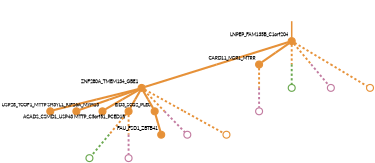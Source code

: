 strict digraph  {
graph[splines=false]; nodesep=0.7; rankdir=TB; ranksep=0.6; forcelabels=true; dpi=600; size=2.5;
0 [color="#e69138ff", fillcolor="#e69138ff", fixedsize=true, fontname=Lato, fontsize="12pt", height="0.25", label="", penwidth=3, shape=circle, style=filled, xlabel=LNPEP_FAM135B_C1orf204];
1 [color="#e69138ff", fillcolor="#e69138ff", fixedsize=true, fontname=Lato, fontsize="12pt", height="0.25", label="", penwidth=3, shape=circle, style=filled, xlabel=ZNF280A_TMEM134_GBE1];
3 [color="#e69138ff", fillcolor="#e69138ff", fixedsize=true, fontname=Lato, fontsize="12pt", height="0.25", label="", penwidth=3, shape=circle, style=filled, xlabel=CARD11_MSR1_MTRR];
9 [color="#6aa84fff", fillcolor="#6aa84fff", fixedsize=true, fontname=Lato, fontsize="12pt", height="0.25", label="", penwidth=3, shape=circle, style=solid, xlabel=""];
11 [color="#c27ba0ff", fillcolor="#c27ba0ff", fixedsize=true, fontname=Lato, fontsize="12pt", height="0.25", label="", penwidth=3, shape=circle, style=solid, xlabel=""];
15 [color="#e69138ff", fillcolor="#e69138ff", fixedsize=true, fontname=Lato, fontsize="12pt", height="0.25", label="", penwidth=3, shape=circle, style=solid, xlabel=""];
2 [color="#e69138ff", fillcolor="#e69138ff", fixedsize=true, fontname=Lato, fontsize="12pt", height="0.25", label="", penwidth=3, shape=circle, style=filled, xlabel=USP28_TCOF1_MTTP];
4 [color="#e69138ff", fillcolor="#e69138ff", fixedsize=true, fontname=Lato, fontsize="12pt", height="0.25", label="", penwidth=3, shape=circle, style=filled, xlabel=ACADS_CSMD1_USP43];
5 [color="#e69138ff", fillcolor="#e69138ff", fixedsize=true, fontname=Lato, fontsize="12pt", height="0.25", label="", penwidth=3, shape=circle, style=filled, xlabel=SH3YL1_KIF26A_MYH13];
6 [color="#e69138ff", fillcolor="#e69138ff", fixedsize=true, fontname=Lato, fontsize="12pt", height="0.25", label="", penwidth=3, shape=circle, style=filled, xlabel=MTTP_C5orf51_PCED1B];
7 [color="#e69138ff", fillcolor="#e69138ff", fixedsize=true, fontname=Lato, fontsize="12pt", height="0.25", label="", penwidth=3, shape=circle, style=filled, xlabel=EID3_SCG2_PLEC];
12 [color="#c27ba0ff", fillcolor="#c27ba0ff", fixedsize=true, fontname=Lato, fontsize="12pt", height="0.25", label="", penwidth=3, shape=circle, style=solid, xlabel=""];
16 [color="#e69138ff", fillcolor="#e69138ff", fixedsize=true, fontname=Lato, fontsize="12pt", height="0.25", label="", penwidth=3, shape=circle, style=solid, xlabel=""];
13 [color="#c27ba0ff", fillcolor="#c27ba0ff", fixedsize=true, fontname=Lato, fontsize="12pt", height="0.25", label="", penwidth=3, shape=circle, style=solid, xlabel=""];
10 [color="#6aa84fff", fillcolor="#6aa84fff", fixedsize=true, fontname=Lato, fontsize="12pt", height="0.25", label="", penwidth=3, shape=circle, style=solid, xlabel=""];
14 [color="#c27ba0ff", fillcolor="#c27ba0ff", fixedsize=true, fontname=Lato, fontsize="12pt", height="0.25", label="", penwidth=3, shape=circle, style=solid, xlabel=""];
8 [color="#e69138ff", fillcolor="#e69138ff", fixedsize=true, fontname=Lato, fontsize="12pt", height="0.25", label="", penwidth=3, shape=circle, style=filled, xlabel=FAU_FSD1_ZBTB41];
normal [label="", penwidth=3, style=invis, xlabel=LNPEP_FAM135B_C1orf204];
0 -> 1  [arrowsize=0, color="#e69138ff;0.5:#e69138ff", minlen="2.0", penwidth="5.5", style=solid];
0 -> 3  [arrowsize=0, color="#e69138ff;0.5:#e69138ff", minlen="1.600000023841858", penwidth="5.5", style=solid];
0 -> 9  [arrowsize=0, color="#e69138ff;0.5:#6aa84fff", minlen="2.0", penwidth=5, style=dashed];
0 -> 11  [arrowsize=0, color="#e69138ff;0.5:#c27ba0ff", minlen="2.0", penwidth=5, style=dashed];
0 -> 15  [arrowsize=0, color="#e69138ff;0.5:#e69138ff", minlen="2.0", penwidth=5, style=dashed];
1 -> 2  [arrowsize=0, color="#e69138ff;0.5:#e69138ff", minlen="1.7999999523162842", penwidth="5.5", style=solid];
1 -> 4  [arrowsize=0, color="#e69138ff;0.5:#e69138ff", minlen="1.600000023841858", penwidth="5.5", style=solid];
1 -> 5  [arrowsize=0, color="#e69138ff;0.5:#e69138ff", minlen="1.399999976158142", penwidth="5.5", style=solid];
1 -> 6  [arrowsize=0, color="#e69138ff;0.5:#e69138ff", minlen="1.2000000476837158", penwidth="5.5", style=solid];
1 -> 7  [arrowsize=0, color="#e69138ff;0.5:#e69138ff", minlen="1.2000000476837158", penwidth="5.5", style=solid];
1 -> 12  [arrowsize=0, color="#e69138ff;0.5:#c27ba0ff", minlen="2.0", penwidth=5, style=dashed];
1 -> 16  [arrowsize=0, color="#e69138ff;0.5:#e69138ff", minlen="2.0", penwidth=5, style=dashed];
3 -> 13  [arrowsize=0, color="#e69138ff;0.5:#c27ba0ff", minlen="2.0", penwidth=5, style=dashed];
6 -> 10  [arrowsize=0, color="#e69138ff;0.5:#6aa84fff", minlen="2.0", penwidth=5, style=dashed];
6 -> 14  [arrowsize=0, color="#e69138ff;0.5:#c27ba0ff", minlen="2.0", penwidth=5, style=dashed];
7 -> 8  [arrowsize=0, color="#e69138ff;0.5:#e69138ff", minlen="1.0", penwidth="5.5", style=solid];
normal -> 0  [arrowsize=0, color="#e69138ff", label="", penwidth=4, style=solid];
}
